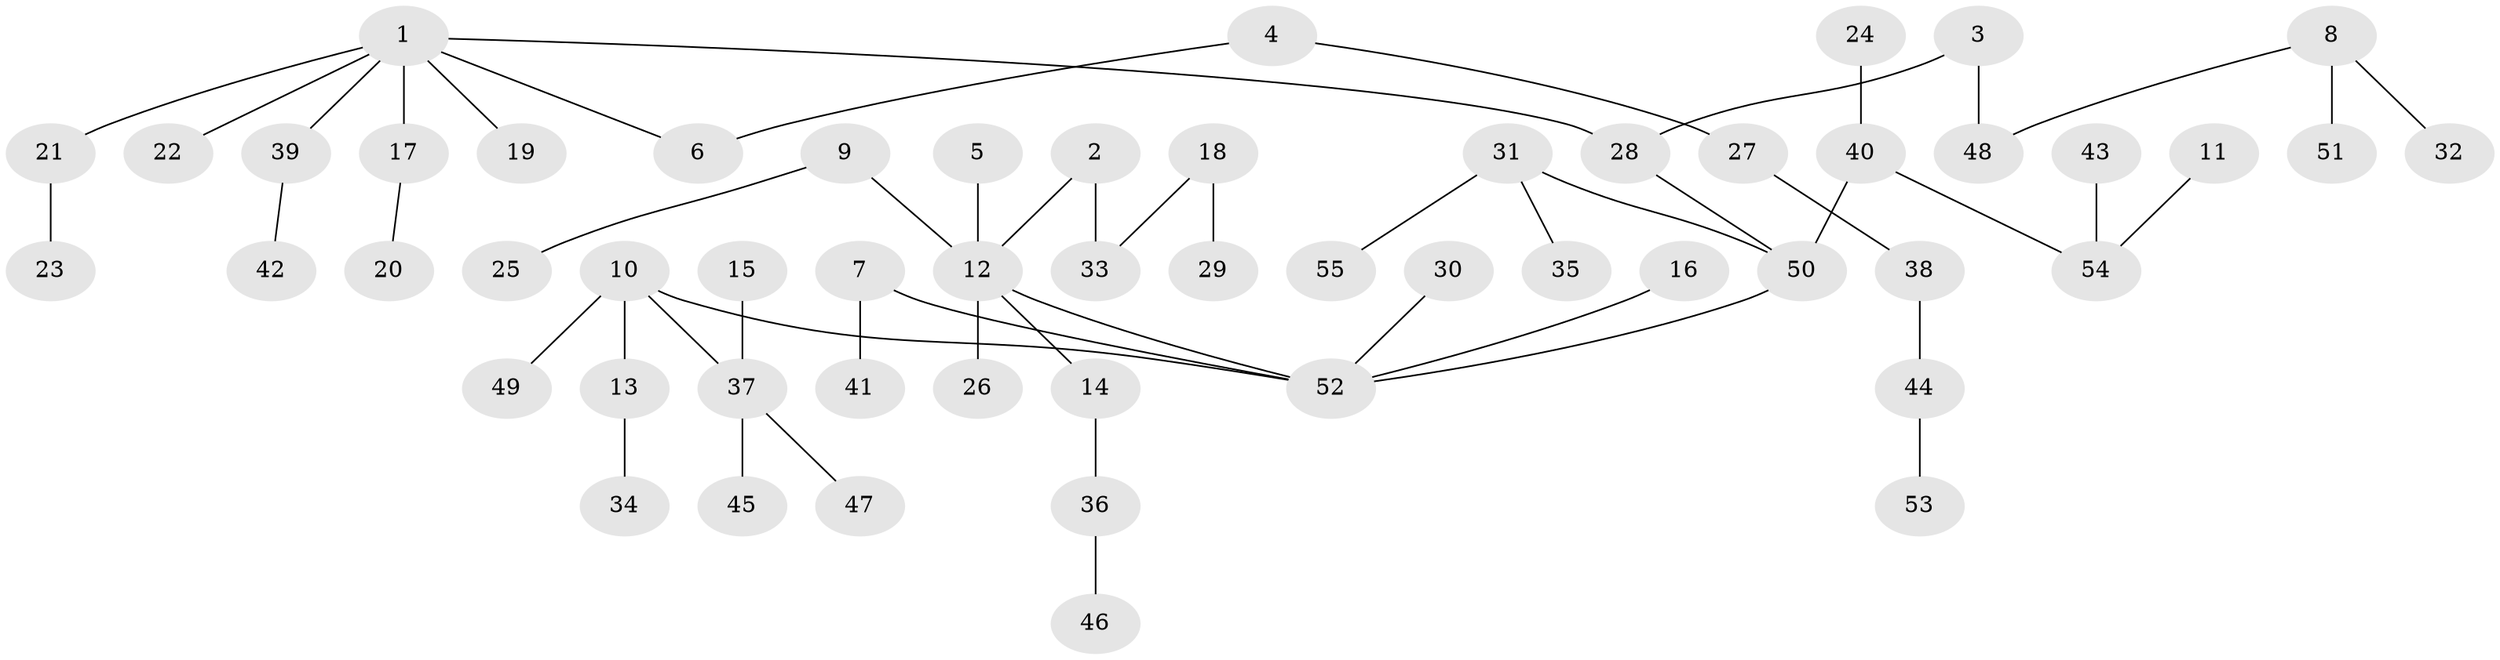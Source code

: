 // original degree distribution, {5: 0.027522935779816515, 7: 0.01834862385321101, 4: 0.07339449541284404, 3: 0.11926605504587157, 2: 0.30275229357798167, 1: 0.45871559633027525}
// Generated by graph-tools (version 1.1) at 2025/02/03/09/25 03:02:19]
// undirected, 55 vertices, 54 edges
graph export_dot {
graph [start="1"]
  node [color=gray90,style=filled];
  1;
  2;
  3;
  4;
  5;
  6;
  7;
  8;
  9;
  10;
  11;
  12;
  13;
  14;
  15;
  16;
  17;
  18;
  19;
  20;
  21;
  22;
  23;
  24;
  25;
  26;
  27;
  28;
  29;
  30;
  31;
  32;
  33;
  34;
  35;
  36;
  37;
  38;
  39;
  40;
  41;
  42;
  43;
  44;
  45;
  46;
  47;
  48;
  49;
  50;
  51;
  52;
  53;
  54;
  55;
  1 -- 6 [weight=1.0];
  1 -- 17 [weight=1.0];
  1 -- 19 [weight=1.0];
  1 -- 21 [weight=1.0];
  1 -- 22 [weight=1.0];
  1 -- 28 [weight=1.0];
  1 -- 39 [weight=1.0];
  2 -- 12 [weight=1.0];
  2 -- 33 [weight=1.0];
  3 -- 28 [weight=1.0];
  3 -- 48 [weight=1.0];
  4 -- 6 [weight=1.0];
  4 -- 27 [weight=1.0];
  5 -- 12 [weight=1.0];
  7 -- 41 [weight=1.0];
  7 -- 52 [weight=1.0];
  8 -- 32 [weight=1.0];
  8 -- 48 [weight=1.0];
  8 -- 51 [weight=1.0];
  9 -- 12 [weight=1.0];
  9 -- 25 [weight=1.0];
  10 -- 13 [weight=1.0];
  10 -- 37 [weight=1.0];
  10 -- 49 [weight=1.0];
  10 -- 52 [weight=1.0];
  11 -- 54 [weight=1.0];
  12 -- 14 [weight=1.0];
  12 -- 26 [weight=1.0];
  12 -- 52 [weight=1.0];
  13 -- 34 [weight=1.0];
  14 -- 36 [weight=1.0];
  15 -- 37 [weight=1.0];
  16 -- 52 [weight=1.0];
  17 -- 20 [weight=1.0];
  18 -- 29 [weight=1.0];
  18 -- 33 [weight=1.0];
  21 -- 23 [weight=1.0];
  24 -- 40 [weight=1.0];
  27 -- 38 [weight=1.0];
  28 -- 50 [weight=1.0];
  30 -- 52 [weight=1.0];
  31 -- 35 [weight=1.0];
  31 -- 50 [weight=1.0];
  31 -- 55 [weight=1.0];
  36 -- 46 [weight=1.0];
  37 -- 45 [weight=1.0];
  37 -- 47 [weight=1.0];
  38 -- 44 [weight=1.0];
  39 -- 42 [weight=1.0];
  40 -- 50 [weight=1.0];
  40 -- 54 [weight=1.0];
  43 -- 54 [weight=1.0];
  44 -- 53 [weight=1.0];
  50 -- 52 [weight=1.0];
}
